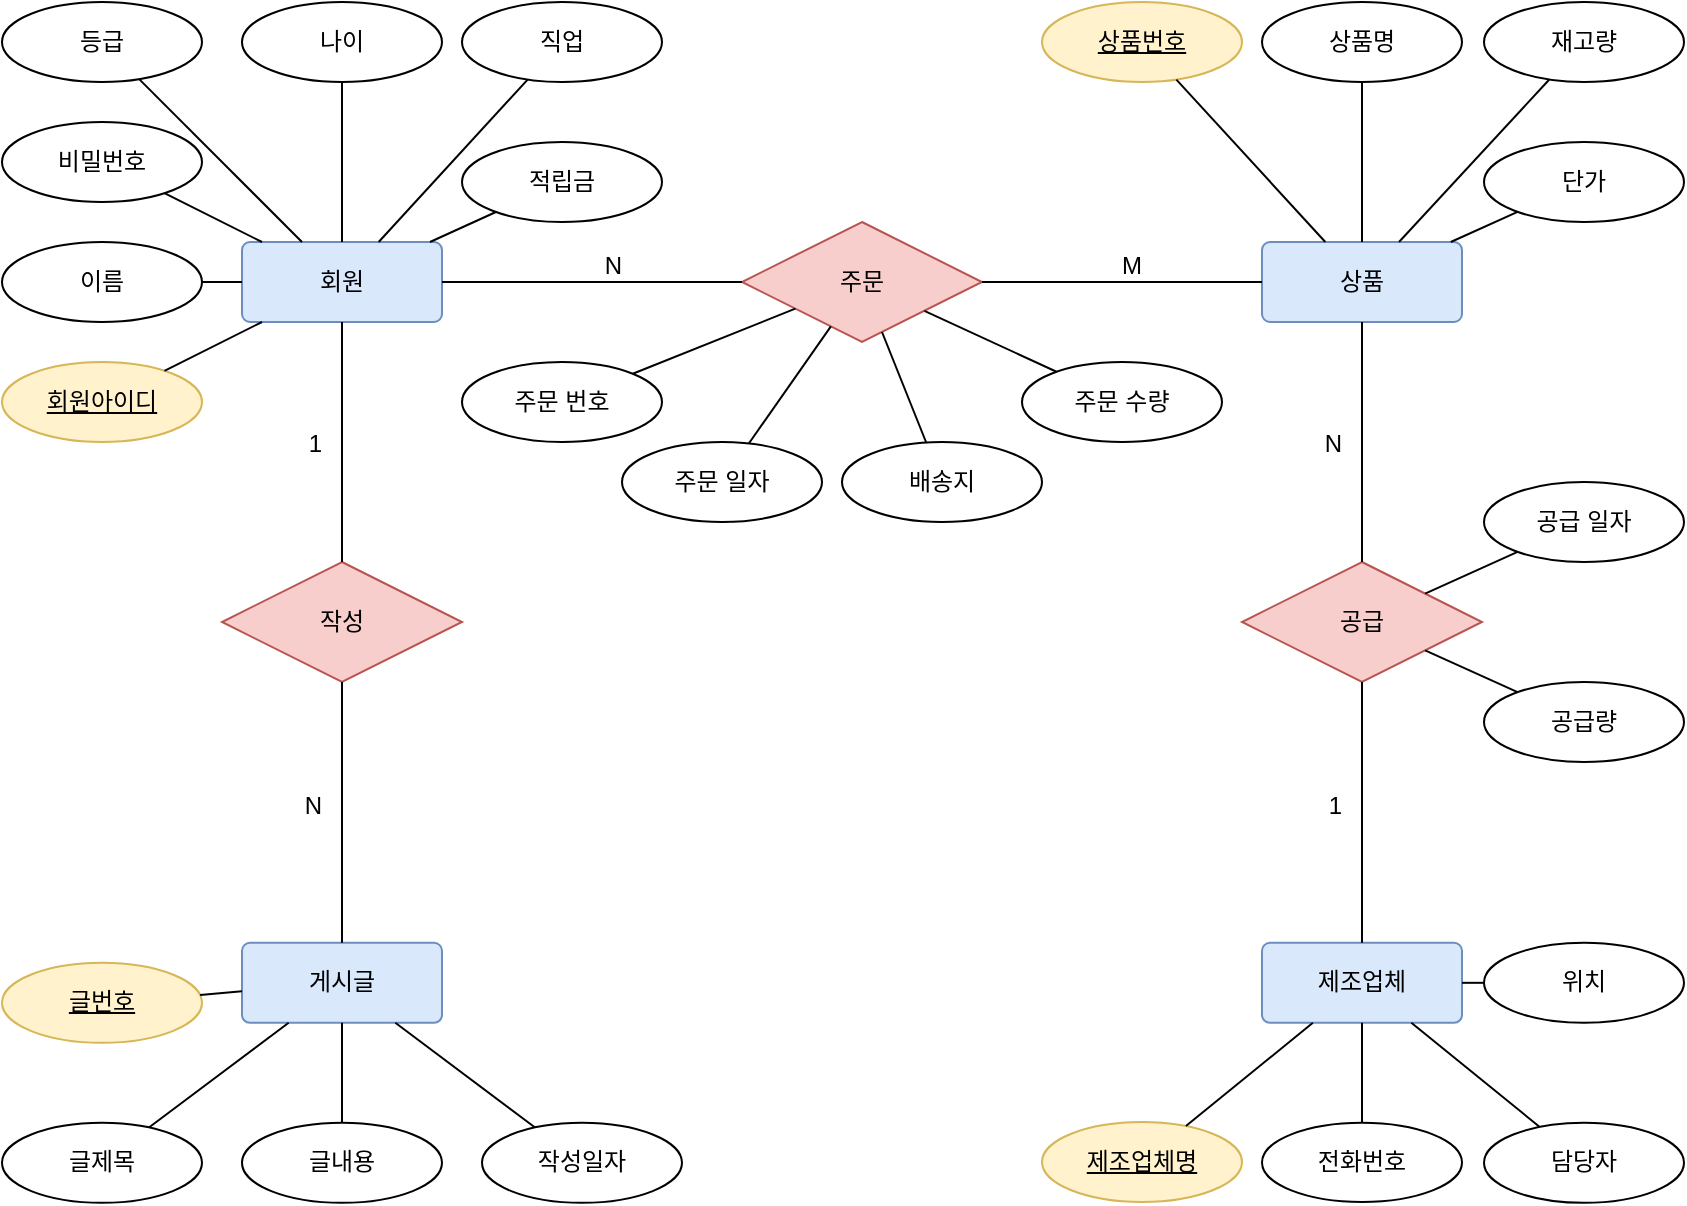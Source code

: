 <mxfile version="20.3.7" type="device"><diagram id="ToCmYgdBDw0YOrw-GuZH" name="페이지-1"><mxGraphModel dx="826" dy="1006" grid="1" gridSize="10" guides="1" tooltips="1" connect="1" arrows="1" fold="1" page="1" pageScale="1" pageWidth="827" pageHeight="1169" math="0" shadow="0"><root><mxCell id="0"/><mxCell id="1" parent="0"/><mxCell id="bQ0oK04NIxHRNAalvvEV-2" value="상품" style="rounded=1;arcSize=10;whiteSpace=wrap;html=1;align=center;fillColor=#dae8fc;strokeColor=#6c8ebf;" parent="1" vertex="1"><mxGeometry x="1080" y="230" width="100" height="40" as="geometry"/></mxCell><mxCell id="bQ0oK04NIxHRNAalvvEV-3" value="회원" style="rounded=1;arcSize=10;whiteSpace=wrap;html=1;align=center;fillColor=#dae8fc;strokeColor=#6c8ebf;" parent="1" vertex="1"><mxGeometry x="570" y="230" width="100" height="40" as="geometry"/></mxCell><mxCell id="bQ0oK04NIxHRNAalvvEV-4" value="제조업체" style="rounded=1;arcSize=10;whiteSpace=wrap;html=1;align=center;fillColor=#dae8fc;strokeColor=#6c8ebf;" parent="1" vertex="1"><mxGeometry x="1080" y="580.41" width="100" height="40" as="geometry"/></mxCell><mxCell id="bQ0oK04NIxHRNAalvvEV-5" value="게시글" style="rounded=1;arcSize=10;whiteSpace=wrap;html=1;align=center;fillColor=#dae8fc;strokeColor=#6c8ebf;" parent="1" vertex="1"><mxGeometry x="570" y="580.41" width="100" height="40" as="geometry"/></mxCell><mxCell id="bQ0oK04NIxHRNAalvvEV-6" value="회원아이디" style="ellipse;whiteSpace=wrap;html=1;align=center;fontStyle=4;fillColor=#fff2cc;strokeColor=#d6b656;" parent="1" vertex="1"><mxGeometry x="450" y="290" width="100" height="40" as="geometry"/></mxCell><mxCell id="bQ0oK04NIxHRNAalvvEV-7" value="비밀번호" style="ellipse;whiteSpace=wrap;html=1;align=center;" parent="1" vertex="1"><mxGeometry x="450" y="170" width="100" height="40" as="geometry"/></mxCell><mxCell id="bQ0oK04NIxHRNAalvvEV-8" value="나이" style="ellipse;whiteSpace=wrap;html=1;align=center;" parent="1" vertex="1"><mxGeometry x="570" y="110" width="100" height="40" as="geometry"/></mxCell><mxCell id="bQ0oK04NIxHRNAalvvEV-9" value="직업" style="ellipse;whiteSpace=wrap;html=1;align=center;" parent="1" vertex="1"><mxGeometry x="680" y="110" width="100" height="40" as="geometry"/></mxCell><mxCell id="bQ0oK04NIxHRNAalvvEV-10" value="이름" style="ellipse;whiteSpace=wrap;html=1;align=center;" parent="1" vertex="1"><mxGeometry x="450" y="230" width="100" height="40" as="geometry"/></mxCell><mxCell id="bQ0oK04NIxHRNAalvvEV-11" value="등급" style="ellipse;whiteSpace=wrap;html=1;align=center;" parent="1" vertex="1"><mxGeometry x="450" y="110" width="100" height="40" as="geometry"/></mxCell><mxCell id="bQ0oK04NIxHRNAalvvEV-12" value="적립금" style="ellipse;whiteSpace=wrap;html=1;align=center;" parent="1" vertex="1"><mxGeometry x="680" y="180" width="100" height="40" as="geometry"/></mxCell><mxCell id="bQ0oK04NIxHRNAalvvEV-13" value="" style="endArrow=none;html=1;rounded=0;" parent="1" source="bQ0oK04NIxHRNAalvvEV-7" target="bQ0oK04NIxHRNAalvvEV-3" edge="1"><mxGeometry relative="1" as="geometry"><mxPoint x="690" y="450" as="sourcePoint"/><mxPoint x="850" y="450" as="targetPoint"/></mxGeometry></mxCell><mxCell id="bQ0oK04NIxHRNAalvvEV-15" value="" style="endArrow=none;html=1;rounded=0;" parent="1" source="bQ0oK04NIxHRNAalvvEV-6" target="bQ0oK04NIxHRNAalvvEV-3" edge="1"><mxGeometry relative="1" as="geometry"><mxPoint x="690" y="450" as="sourcePoint"/><mxPoint x="850" y="450" as="targetPoint"/></mxGeometry></mxCell><mxCell id="bQ0oK04NIxHRNAalvvEV-16" value="" style="endArrow=none;html=1;rounded=0;" parent="1" source="bQ0oK04NIxHRNAalvvEV-9" target="bQ0oK04NIxHRNAalvvEV-3" edge="1"><mxGeometry relative="1" as="geometry"><mxPoint x="690" y="450" as="sourcePoint"/><mxPoint x="850" y="450" as="targetPoint"/></mxGeometry></mxCell><mxCell id="bQ0oK04NIxHRNAalvvEV-17" value="" style="endArrow=none;html=1;rounded=0;" parent="1" source="bQ0oK04NIxHRNAalvvEV-11" target="bQ0oK04NIxHRNAalvvEV-3" edge="1"><mxGeometry relative="1" as="geometry"><mxPoint x="690" y="450" as="sourcePoint"/><mxPoint x="850" y="450" as="targetPoint"/></mxGeometry></mxCell><mxCell id="bQ0oK04NIxHRNAalvvEV-18" value="" style="endArrow=none;html=1;rounded=0;" parent="1" source="bQ0oK04NIxHRNAalvvEV-3" target="bQ0oK04NIxHRNAalvvEV-10" edge="1"><mxGeometry relative="1" as="geometry"><mxPoint x="690" y="450" as="sourcePoint"/><mxPoint x="850" y="450" as="targetPoint"/></mxGeometry></mxCell><mxCell id="bQ0oK04NIxHRNAalvvEV-19" value="" style="endArrow=none;html=1;rounded=0;" parent="1" source="bQ0oK04NIxHRNAalvvEV-3" target="bQ0oK04NIxHRNAalvvEV-12" edge="1"><mxGeometry relative="1" as="geometry"><mxPoint x="690" y="450" as="sourcePoint"/><mxPoint x="850" y="450" as="targetPoint"/></mxGeometry></mxCell><mxCell id="bQ0oK04NIxHRNAalvvEV-20" value="단가" style="ellipse;whiteSpace=wrap;html=1;align=center;" parent="1" vertex="1"><mxGeometry x="1191" y="180" width="100" height="40" as="geometry"/></mxCell><mxCell id="bQ0oK04NIxHRNAalvvEV-21" value="재고량" style="ellipse;whiteSpace=wrap;html=1;align=center;" parent="1" vertex="1"><mxGeometry x="1191" y="110" width="100" height="40" as="geometry"/></mxCell><mxCell id="bQ0oK04NIxHRNAalvvEV-22" value="상품명" style="ellipse;whiteSpace=wrap;html=1;align=center;" parent="1" vertex="1"><mxGeometry x="1080" y="110" width="100" height="40" as="geometry"/></mxCell><mxCell id="bQ0oK04NIxHRNAalvvEV-24" value="상품번호" style="ellipse;whiteSpace=wrap;html=1;align=center;fontStyle=4;fillColor=#fff2cc;strokeColor=#d6b656;" parent="1" vertex="1"><mxGeometry x="970" y="110" width="100" height="40" as="geometry"/></mxCell><mxCell id="bQ0oK04NIxHRNAalvvEV-25" value="" style="endArrow=none;html=1;rounded=0;" parent="1" source="bQ0oK04NIxHRNAalvvEV-22" target="bQ0oK04NIxHRNAalvvEV-2" edge="1"><mxGeometry relative="1" as="geometry"><mxPoint x="1000" y="340" as="sourcePoint"/><mxPoint x="1060" y="450" as="targetPoint"/></mxGeometry></mxCell><mxCell id="bQ0oK04NIxHRNAalvvEV-26" value="" style="endArrow=none;html=1;rounded=0;" parent="1" source="bQ0oK04NIxHRNAalvvEV-2" target="bQ0oK04NIxHRNAalvvEV-20" edge="1"><mxGeometry relative="1" as="geometry"><mxPoint x="900" y="450" as="sourcePoint"/><mxPoint x="980" y="450" as="targetPoint"/></mxGeometry></mxCell><mxCell id="bQ0oK04NIxHRNAalvvEV-27" value="" style="endArrow=none;html=1;rounded=0;" parent="1" source="bQ0oK04NIxHRNAalvvEV-24" target="bQ0oK04NIxHRNAalvvEV-2" edge="1"><mxGeometry relative="1" as="geometry"><mxPoint x="900" y="450" as="sourcePoint"/><mxPoint x="1060" y="450" as="targetPoint"/></mxGeometry></mxCell><mxCell id="bQ0oK04NIxHRNAalvvEV-28" value="" style="endArrow=none;html=1;rounded=0;" parent="1" source="bQ0oK04NIxHRNAalvvEV-2" target="bQ0oK04NIxHRNAalvvEV-21" edge="1"><mxGeometry relative="1" as="geometry"><mxPoint x="900" y="450" as="sourcePoint"/><mxPoint x="1060" y="450" as="targetPoint"/></mxGeometry></mxCell><mxCell id="bQ0oK04NIxHRNAalvvEV-29" value="제조업체명" style="ellipse;whiteSpace=wrap;html=1;align=center;fontStyle=4;fillColor=#fff2cc;strokeColor=#d6b656;" parent="1" vertex="1"><mxGeometry x="970" y="670" width="100" height="40" as="geometry"/></mxCell><mxCell id="bQ0oK04NIxHRNAalvvEV-30" value="위치" style="ellipse;whiteSpace=wrap;html=1;align=center;" parent="1" vertex="1"><mxGeometry x="1191" y="580.41" width="100" height="40" as="geometry"/></mxCell><mxCell id="bQ0oK04NIxHRNAalvvEV-31" value="전화번호" style="ellipse;whiteSpace=wrap;html=1;align=center;" parent="1" vertex="1"><mxGeometry x="1080" y="670.41" width="100" height="39.59" as="geometry"/></mxCell><mxCell id="bQ0oK04NIxHRNAalvvEV-32" value="담당자" style="ellipse;whiteSpace=wrap;html=1;align=center;" parent="1" vertex="1"><mxGeometry x="1191" y="670.41" width="100" height="40" as="geometry"/></mxCell><mxCell id="bQ0oK04NIxHRNAalvvEV-33" value="" style="endArrow=none;html=1;rounded=0;" parent="1" source="bQ0oK04NIxHRNAalvvEV-29" target="bQ0oK04NIxHRNAalvvEV-4" edge="1"><mxGeometry relative="1" as="geometry"><mxPoint x="900" y="550.41" as="sourcePoint"/><mxPoint x="1060" y="550.41" as="targetPoint"/></mxGeometry></mxCell><mxCell id="bQ0oK04NIxHRNAalvvEV-34" value="" style="endArrow=none;html=1;rounded=0;" parent="1" source="bQ0oK04NIxHRNAalvvEV-4" target="bQ0oK04NIxHRNAalvvEV-30" edge="1"><mxGeometry relative="1" as="geometry"><mxPoint x="900" y="550.41" as="sourcePoint"/><mxPoint x="1060" y="550.41" as="targetPoint"/></mxGeometry></mxCell><mxCell id="bQ0oK04NIxHRNAalvvEV-35" value="" style="endArrow=none;html=1;rounded=0;" parent="1" source="bQ0oK04NIxHRNAalvvEV-4" target="bQ0oK04NIxHRNAalvvEV-32" edge="1"><mxGeometry relative="1" as="geometry"><mxPoint x="900" y="550.41" as="sourcePoint"/><mxPoint x="1060" y="550.41" as="targetPoint"/></mxGeometry></mxCell><mxCell id="bQ0oK04NIxHRNAalvvEV-36" value="" style="endArrow=none;html=1;rounded=0;" parent="1" source="bQ0oK04NIxHRNAalvvEV-31" target="bQ0oK04NIxHRNAalvvEV-4" edge="1"><mxGeometry relative="1" as="geometry"><mxPoint x="900" y="550.41" as="sourcePoint"/><mxPoint x="1060" y="550.41" as="targetPoint"/></mxGeometry></mxCell><mxCell id="bQ0oK04NIxHRNAalvvEV-39" value="글번호" style="ellipse;whiteSpace=wrap;html=1;align=center;fontStyle=4;fillColor=#fff2cc;strokeColor=#d6b656;" parent="1" vertex="1"><mxGeometry x="450" y="590.41" width="100" height="40" as="geometry"/></mxCell><mxCell id="bQ0oK04NIxHRNAalvvEV-40" value="글제목" style="ellipse;whiteSpace=wrap;html=1;align=center;" parent="1" vertex="1"><mxGeometry x="450" y="670.41" width="100" height="40" as="geometry"/></mxCell><mxCell id="bQ0oK04NIxHRNAalvvEV-41" value="글내용" style="ellipse;whiteSpace=wrap;html=1;align=center;" parent="1" vertex="1"><mxGeometry x="570" y="670.41" width="100" height="40" as="geometry"/></mxCell><mxCell id="bQ0oK04NIxHRNAalvvEV-42" value="작성일자" style="ellipse;whiteSpace=wrap;html=1;align=center;" parent="1" vertex="1"><mxGeometry x="690" y="670.41" width="100" height="40" as="geometry"/></mxCell><mxCell id="bQ0oK04NIxHRNAalvvEV-43" value="" style="endArrow=none;html=1;rounded=0;" parent="1" source="bQ0oK04NIxHRNAalvvEV-39" target="bQ0oK04NIxHRNAalvvEV-5" edge="1"><mxGeometry relative="1" as="geometry"><mxPoint x="530" y="550.41" as="sourcePoint"/><mxPoint x="690" y="550.41" as="targetPoint"/></mxGeometry></mxCell><mxCell id="bQ0oK04NIxHRNAalvvEV-48" value="" style="endArrow=none;html=1;rounded=0;" parent="1" source="bQ0oK04NIxHRNAalvvEV-40" target="bQ0oK04NIxHRNAalvvEV-5" edge="1"><mxGeometry relative="1" as="geometry"><mxPoint x="530" y="550.41" as="sourcePoint"/><mxPoint x="690" y="550.41" as="targetPoint"/></mxGeometry></mxCell><mxCell id="bQ0oK04NIxHRNAalvvEV-49" value="" style="endArrow=none;html=1;rounded=0;" parent="1" source="bQ0oK04NIxHRNAalvvEV-41" target="bQ0oK04NIxHRNAalvvEV-5" edge="1"><mxGeometry relative="1" as="geometry"><mxPoint x="530" y="550.41" as="sourcePoint"/><mxPoint x="690" y="550.41" as="targetPoint"/></mxGeometry></mxCell><mxCell id="bQ0oK04NIxHRNAalvvEV-50" value="" style="endArrow=none;html=1;rounded=0;" parent="1" source="bQ0oK04NIxHRNAalvvEV-42" target="bQ0oK04NIxHRNAalvvEV-5" edge="1"><mxGeometry relative="1" as="geometry"><mxPoint x="530" y="550.41" as="sourcePoint"/><mxPoint x="690" y="550.41" as="targetPoint"/></mxGeometry></mxCell><mxCell id="bQ0oK04NIxHRNAalvvEV-51" value="작성" style="shape=rhombus;perimeter=rhombusPerimeter;whiteSpace=wrap;html=1;align=center;fillColor=#f8cecc;strokeColor=#b85450;" parent="1" vertex="1"><mxGeometry x="560" y="390" width="120" height="60" as="geometry"/></mxCell><mxCell id="bQ0oK04NIxHRNAalvvEV-52" value="" style="endArrow=none;html=1;rounded=0;" parent="1" source="bQ0oK04NIxHRNAalvvEV-3" target="bQ0oK04NIxHRNAalvvEV-51" edge="1"><mxGeometry relative="1" as="geometry"><mxPoint x="780" y="450" as="sourcePoint"/><mxPoint x="940" y="450" as="targetPoint"/></mxGeometry></mxCell><mxCell id="bQ0oK04NIxHRNAalvvEV-53" value="N" style="resizable=0;html=1;align=right;verticalAlign=bottom;" parent="bQ0oK04NIxHRNAalvvEV-52" connectable="0" vertex="1"><mxGeometry x="1" relative="1" as="geometry"><mxPoint x="-10" y="130" as="offset"/></mxGeometry></mxCell><mxCell id="bQ0oK04NIxHRNAalvvEV-55" value="" style="endArrow=none;html=1;rounded=0;" parent="1" source="bQ0oK04NIxHRNAalvvEV-5" target="bQ0oK04NIxHRNAalvvEV-51" edge="1"><mxGeometry relative="1" as="geometry"><mxPoint x="780" y="450" as="sourcePoint"/><mxPoint x="940" y="450" as="targetPoint"/></mxGeometry></mxCell><mxCell id="bQ0oK04NIxHRNAalvvEV-56" value="1" style="resizable=0;html=1;align=right;verticalAlign=bottom;" parent="bQ0oK04NIxHRNAalvvEV-55" connectable="0" vertex="1"><mxGeometry x="1" relative="1" as="geometry"><mxPoint x="-10" y="-110" as="offset"/></mxGeometry></mxCell><mxCell id="bQ0oK04NIxHRNAalvvEV-57" value="주문" style="shape=rhombus;perimeter=rhombusPerimeter;whiteSpace=wrap;html=1;align=center;fillColor=#f8cecc;strokeColor=#b85450;" parent="1" vertex="1"><mxGeometry x="820" y="220" width="120" height="60" as="geometry"/></mxCell><mxCell id="bQ0oK04NIxHRNAalvvEV-58" value="" style="endArrow=none;html=1;rounded=0;" parent="1" source="bQ0oK04NIxHRNAalvvEV-3" target="bQ0oK04NIxHRNAalvvEV-8" edge="1"><mxGeometry relative="1" as="geometry"><mxPoint x="780" y="450" as="sourcePoint"/><mxPoint x="940" y="450" as="targetPoint"/></mxGeometry></mxCell><mxCell id="bQ0oK04NIxHRNAalvvEV-59" value="" style="endArrow=none;html=1;rounded=0;" parent="1" source="bQ0oK04NIxHRNAalvvEV-3" target="bQ0oK04NIxHRNAalvvEV-57" edge="1"><mxGeometry relative="1" as="geometry"><mxPoint x="780" y="450" as="sourcePoint"/><mxPoint x="940" y="450" as="targetPoint"/></mxGeometry></mxCell><mxCell id="bQ0oK04NIxHRNAalvvEV-60" value="M" style="resizable=0;html=1;align=right;verticalAlign=bottom;" parent="bQ0oK04NIxHRNAalvvEV-59" connectable="0" vertex="1"><mxGeometry x="1" relative="1" as="geometry"><mxPoint x="200" as="offset"/></mxGeometry></mxCell><mxCell id="bQ0oK04NIxHRNAalvvEV-61" value="" style="endArrow=none;html=1;rounded=0;" parent="1" source="bQ0oK04NIxHRNAalvvEV-57" target="bQ0oK04NIxHRNAalvvEV-2" edge="1"><mxGeometry relative="1" as="geometry"><mxPoint x="1000" y="250" as="sourcePoint"/><mxPoint x="1050" y="450" as="targetPoint"/></mxGeometry></mxCell><mxCell id="bQ0oK04NIxHRNAalvvEV-62" value="N" style="resizable=0;html=1;align=right;verticalAlign=bottom;" parent="bQ0oK04NIxHRNAalvvEV-61" connectable="0" vertex="1"><mxGeometry x="1" relative="1" as="geometry"><mxPoint x="-320" as="offset"/></mxGeometry></mxCell><mxCell id="bQ0oK04NIxHRNAalvvEV-66" value="공급" style="shape=rhombus;perimeter=rhombusPerimeter;whiteSpace=wrap;html=1;align=center;fillColor=#f8cecc;strokeColor=#b85450;" parent="1" vertex="1"><mxGeometry x="1070" y="390" width="120" height="60" as="geometry"/></mxCell><mxCell id="bQ0oK04NIxHRNAalvvEV-67" value="" style="endArrow=none;html=1;rounded=0;" parent="1" source="bQ0oK04NIxHRNAalvvEV-2" target="bQ0oK04NIxHRNAalvvEV-66" edge="1"><mxGeometry relative="1" as="geometry"><mxPoint x="890" y="450" as="sourcePoint"/><mxPoint x="1050" y="450" as="targetPoint"/></mxGeometry></mxCell><mxCell id="bQ0oK04NIxHRNAalvvEV-68" value="1" style="resizable=0;html=1;align=right;verticalAlign=bottom;" parent="bQ0oK04NIxHRNAalvvEV-67" connectable="0" vertex="1"><mxGeometry x="1" relative="1" as="geometry"><mxPoint x="-10" y="130" as="offset"/></mxGeometry></mxCell><mxCell id="bQ0oK04NIxHRNAalvvEV-69" value="" style="endArrow=none;html=1;rounded=0;" parent="1" source="bQ0oK04NIxHRNAalvvEV-4" target="bQ0oK04NIxHRNAalvvEV-66" edge="1"><mxGeometry relative="1" as="geometry"><mxPoint x="890" y="450" as="sourcePoint"/><mxPoint x="1050" y="450" as="targetPoint"/></mxGeometry></mxCell><mxCell id="bQ0oK04NIxHRNAalvvEV-70" value="N" style="resizable=0;html=1;align=right;verticalAlign=bottom;" parent="bQ0oK04NIxHRNAalvvEV-69" connectable="0" vertex="1"><mxGeometry x="1" relative="1" as="geometry"><mxPoint x="-10" y="-110" as="offset"/></mxGeometry></mxCell><mxCell id="bQ0oK04NIxHRNAalvvEV-74" value="주문 번호" style="ellipse;whiteSpace=wrap;html=1;align=center;" parent="1" vertex="1"><mxGeometry x="680" y="290" width="100" height="40" as="geometry"/></mxCell><mxCell id="bQ0oK04NIxHRNAalvvEV-75" value="주문 수량&lt;span style=&quot;color: rgba(0, 0, 0, 0); font-family: monospace; font-size: 0px; text-align: start;&quot;&gt;%3CmxGraphModel%3E%3Croot%3E%3CmxCell%20id%3D%220%22%2F%3E%3CmxCell%20id%3D%221%22%20parent%3D%220%22%2F%3E%3CmxCell%20id%3D%222%22%20value%3D%22%EC%A3%BC%EB%AC%B8%20%EB%B2%88%ED%98%B8%22%20style%3D%22ellipse%3BwhiteSpace%3Dwrap%3Bhtml%3D1%3Balign%3Dcenter%3B%22%20vertex%3D%221%22%20parent%3D%221%22%3E%3CmxGeometry%20x%3D%22250%22%20y%3D%22220%22%20width%3D%22100%22%20height%3D%2240%22%20as%3D%22geometry%22%2F%3E%3C%2FmxCell%3E%3C%2Froot%3E%3C%2FmxGraphModel%3E&lt;/span&gt;" style="ellipse;whiteSpace=wrap;html=1;align=center;" parent="1" vertex="1"><mxGeometry x="960" y="290" width="100" height="40" as="geometry"/></mxCell><mxCell id="bQ0oK04NIxHRNAalvvEV-76" value="배송지" style="ellipse;whiteSpace=wrap;html=1;align=center;" parent="1" vertex="1"><mxGeometry x="870" y="330" width="100" height="40" as="geometry"/></mxCell><mxCell id="bQ0oK04NIxHRNAalvvEV-77" value="주문 일자" style="ellipse;whiteSpace=wrap;html=1;align=center;" parent="1" vertex="1"><mxGeometry x="760" y="330" width="100" height="40" as="geometry"/></mxCell><mxCell id="bQ0oK04NIxHRNAalvvEV-78" value="" style="endArrow=none;html=1;rounded=0;" parent="1" source="bQ0oK04NIxHRNAalvvEV-74" target="bQ0oK04NIxHRNAalvvEV-57" edge="1"><mxGeometry relative="1" as="geometry"><mxPoint x="730" y="390" as="sourcePoint"/><mxPoint x="890" y="390" as="targetPoint"/></mxGeometry></mxCell><mxCell id="bQ0oK04NIxHRNAalvvEV-79" value="" style="endArrow=none;html=1;rounded=0;" parent="1" source="bQ0oK04NIxHRNAalvvEV-77" target="bQ0oK04NIxHRNAalvvEV-57" edge="1"><mxGeometry relative="1" as="geometry"><mxPoint x="759.535" y="303.862" as="sourcePoint"/><mxPoint x="811.304" y="275.652" as="targetPoint"/></mxGeometry></mxCell><mxCell id="bQ0oK04NIxHRNAalvvEV-80" value="" style="endArrow=none;html=1;rounded=0;" parent="1" source="bQ0oK04NIxHRNAalvvEV-76" target="bQ0oK04NIxHRNAalvvEV-57" edge="1"><mxGeometry relative="1" as="geometry"><mxPoint x="769.535" y="313.862" as="sourcePoint"/><mxPoint x="821.304" y="285.652" as="targetPoint"/></mxGeometry></mxCell><mxCell id="bQ0oK04NIxHRNAalvvEV-81" value="" style="endArrow=none;html=1;rounded=0;" parent="1" source="bQ0oK04NIxHRNAalvvEV-75" target="bQ0oK04NIxHRNAalvvEV-57" edge="1"><mxGeometry relative="1" as="geometry"><mxPoint x="779.535" y="323.862" as="sourcePoint"/><mxPoint x="831.304" y="295.652" as="targetPoint"/></mxGeometry></mxCell><mxCell id="bQ0oK04NIxHRNAalvvEV-82" value="공급 일자" style="ellipse;whiteSpace=wrap;html=1;align=center;" parent="1" vertex="1"><mxGeometry x="1191" y="350" width="100" height="40" as="geometry"/></mxCell><mxCell id="bQ0oK04NIxHRNAalvvEV-83" value="공급량" style="ellipse;whiteSpace=wrap;html=1;align=center;" parent="1" vertex="1"><mxGeometry x="1191" y="450" width="100" height="40" as="geometry"/></mxCell><mxCell id="bQ0oK04NIxHRNAalvvEV-84" value="" style="endArrow=none;html=1;rounded=0;" parent="1" source="bQ0oK04NIxHRNAalvvEV-66" target="bQ0oK04NIxHRNAalvvEV-82" edge="1"><mxGeometry relative="1" as="geometry"><mxPoint x="1190" y="256.793" as="sourcePoint"/><mxPoint x="1250.532" y="252.91" as="targetPoint"/></mxGeometry></mxCell><mxCell id="bQ0oK04NIxHRNAalvvEV-85" value="" style="endArrow=none;html=1;rounded=0;" parent="1" source="bQ0oK04NIxHRNAalvvEV-66" target="bQ0oK04NIxHRNAalvvEV-83" edge="1"><mxGeometry relative="1" as="geometry"><mxPoint x="1176.868" y="418.434" as="sourcePoint"/><mxPoint x="1260.423" y="392.222" as="targetPoint"/></mxGeometry></mxCell></root></mxGraphModel></diagram></mxfile>
